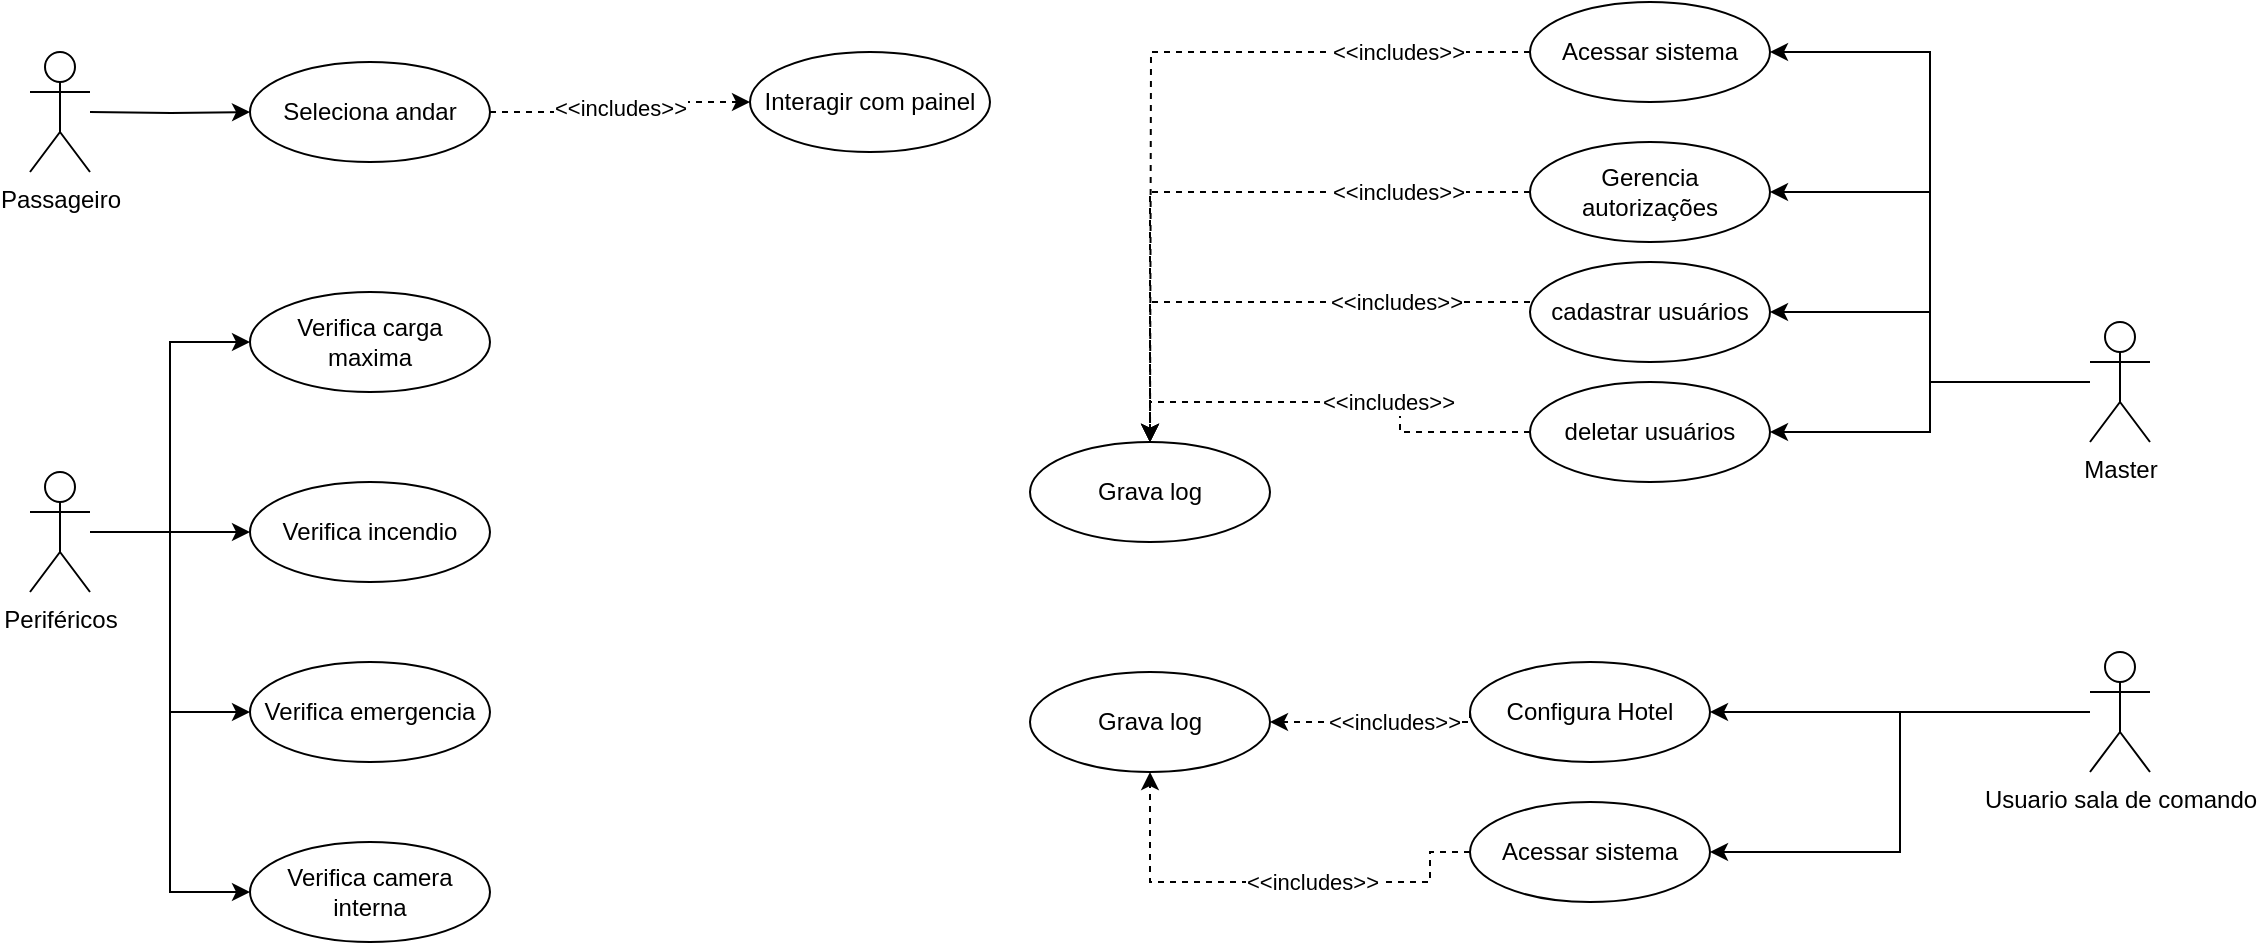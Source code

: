 <mxfile version="20.5.3" type="device"><diagram id="ZpApoomjjT1UuwrIiSDe" name="Page-1"><mxGraphModel dx="1422" dy="786" grid="1" gridSize="10" guides="1" tooltips="1" connect="1" arrows="1" fold="1" page="1" pageScale="1" pageWidth="827" pageHeight="1169" math="0" shadow="0"><root><mxCell id="0"/><mxCell id="1" parent="0"/><mxCell id="3NFry7N0KiINuGVEOu8F-45" style="edgeStyle=orthogonalEdgeStyle;rounded=0;orthogonalLoop=1;jettySize=auto;html=1;entryX=0;entryY=0.5;entryDx=0;entryDy=0;" parent="1" target="3NFry7N0KiINuGVEOu8F-51" edge="1"><mxGeometry relative="1" as="geometry"><mxPoint x="150" y="95" as="targetPoint"/><mxPoint x="70" y="95" as="sourcePoint"/></mxGeometry></mxCell><mxCell id="3NFry7N0KiINuGVEOu8F-46" value="Passageiro" style="shape=umlActor;verticalLabelPosition=bottom;verticalAlign=top;html=1;outlineConnect=0;" parent="1" vertex="1"><mxGeometry x="40" y="65" width="30" height="60" as="geometry"/></mxCell><mxCell id="3NFry7N0KiINuGVEOu8F-47" style="edgeStyle=orthogonalEdgeStyle;shape=connector;rounded=0;orthogonalLoop=1;jettySize=auto;html=1;entryX=1;entryY=0.5;entryDx=0;entryDy=0;labelBackgroundColor=default;strokeColor=default;fontFamily=Helvetica;fontSize=11;fontColor=default;endArrow=classic;" parent="1" source="3NFry7N0KiINuGVEOu8F-50" target="3NFry7N0KiINuGVEOu8F-52" edge="1"><mxGeometry relative="1" as="geometry"/></mxCell><mxCell id="3NFry7N0KiINuGVEOu8F-48" style="edgeStyle=orthogonalEdgeStyle;shape=connector;rounded=0;orthogonalLoop=1;jettySize=auto;html=1;entryX=1;entryY=0.5;entryDx=0;entryDy=0;labelBackgroundColor=default;strokeColor=default;fontFamily=Helvetica;fontSize=11;fontColor=default;endArrow=classic;" parent="1" source="3NFry7N0KiINuGVEOu8F-50" target="3NFry7N0KiINuGVEOu8F-57" edge="1"><mxGeometry relative="1" as="geometry"/></mxCell><mxCell id="3NFry7N0KiINuGVEOu8F-49" style="edgeStyle=orthogonalEdgeStyle;rounded=0;orthogonalLoop=1;jettySize=auto;html=1;entryX=1;entryY=0.5;entryDx=0;entryDy=0;" parent="1" source="3NFry7N0KiINuGVEOu8F-50" target="3NFry7N0KiINuGVEOu8F-73" edge="1"><mxGeometry relative="1" as="geometry"/></mxCell><mxCell id="3NFry7N0KiINuGVEOu8F-80" style="edgeStyle=orthogonalEdgeStyle;rounded=0;orthogonalLoop=1;jettySize=auto;html=1;entryX=1;entryY=0.5;entryDx=0;entryDy=0;" parent="1" source="3NFry7N0KiINuGVEOu8F-50" target="3NFry7N0KiINuGVEOu8F-78" edge="1"><mxGeometry relative="1" as="geometry"/></mxCell><mxCell id="3NFry7N0KiINuGVEOu8F-50" value="Master" style="shape=umlActor;verticalLabelPosition=bottom;verticalAlign=top;html=1;outlineConnect=0;" parent="1" vertex="1"><mxGeometry x="1070" y="200" width="30" height="60" as="geometry"/></mxCell><mxCell id="3NFry7N0KiINuGVEOu8F-51" value="Seleciona andar" style="ellipse;whiteSpace=wrap;html=1;" parent="1" vertex="1"><mxGeometry x="150" y="70" width="120" height="50" as="geometry"/></mxCell><mxCell id="3NFry7N0KiINuGVEOu8F-52" value="Gerencia autorizações" style="ellipse;whiteSpace=wrap;html=1;" parent="1" vertex="1"><mxGeometry x="790" y="110" width="120" height="50" as="geometry"/></mxCell><mxCell id="3NFry7N0KiINuGVEOu8F-53" value="Grava log" style="ellipse;whiteSpace=wrap;html=1;" parent="1" vertex="1"><mxGeometry x="540" y="260" width="120" height="50" as="geometry"/></mxCell><mxCell id="3NFry7N0KiINuGVEOu8F-54" style="edgeStyle=orthogonalEdgeStyle;rounded=0;orthogonalLoop=1;jettySize=auto;html=1;entryX=1;entryY=0.5;entryDx=0;entryDy=0;" parent="1" source="3NFry7N0KiINuGVEOu8F-56" target="3NFry7N0KiINuGVEOu8F-67" edge="1"><mxGeometry relative="1" as="geometry"/></mxCell><mxCell id="3NFry7N0KiINuGVEOu8F-55" style="edgeStyle=orthogonalEdgeStyle;rounded=0;orthogonalLoop=1;jettySize=auto;html=1;entryX=1;entryY=0.5;entryDx=0;entryDy=0;" parent="1" source="3NFry7N0KiINuGVEOu8F-56" target="3NFry7N0KiINuGVEOu8F-75" edge="1"><mxGeometry relative="1" as="geometry"/></mxCell><mxCell id="3NFry7N0KiINuGVEOu8F-56" value="Usuario sala de comando" style="shape=umlActor;verticalLabelPosition=bottom;verticalAlign=top;html=1;outlineConnect=0;" parent="1" vertex="1"><mxGeometry x="1070" y="365" width="30" height="60" as="geometry"/></mxCell><mxCell id="3NFry7N0KiINuGVEOu8F-57" value="cadastrar usuários" style="ellipse;whiteSpace=wrap;html=1;" parent="1" vertex="1"><mxGeometry x="790" y="170" width="120" height="50" as="geometry"/></mxCell><mxCell id="3NFry7N0KiINuGVEOu8F-58" value="Interagir com painel" style="ellipse;whiteSpace=wrap;html=1;" parent="1" vertex="1"><mxGeometry x="400" y="65" width="120" height="50" as="geometry"/></mxCell><mxCell id="3NFry7N0KiINuGVEOu8F-59" value="&amp;lt;&amp;lt;includes&amp;gt;&amp;gt;" style="edgeStyle=orthogonalEdgeStyle;rounded=0;orthogonalLoop=1;jettySize=auto;html=1;dashed=1;exitX=1;exitY=0.5;exitDx=0;exitDy=0;entryX=0;entryY=0.5;entryDx=0;entryDy=0;" parent="1" source="3NFry7N0KiINuGVEOu8F-51" target="3NFry7N0KiINuGVEOu8F-58" edge="1"><mxGeometry relative="1" as="geometry"><mxPoint x="210" y="120" as="sourcePoint"/><mxPoint x="320" y="80.0" as="targetPoint"/></mxGeometry></mxCell><mxCell id="3NFry7N0KiINuGVEOu8F-60" value="&amp;lt;&amp;lt;includes&amp;gt;&amp;gt;" style="edgeStyle=orthogonalEdgeStyle;rounded=0;orthogonalLoop=1;jettySize=auto;html=1;dashed=1;exitX=0;exitY=0.5;exitDx=0;exitDy=0;entryX=0.5;entryY=0;entryDx=0;entryDy=0;" parent="1" source="3NFry7N0KiINuGVEOu8F-52" target="3NFry7N0KiINuGVEOu8F-53" edge="1"><mxGeometry x="-0.582" relative="1" as="geometry"><mxPoint x="839.5" y="-160" as="sourcePoint"/><mxPoint x="839.5" y="-260" as="targetPoint"/><mxPoint as="offset"/></mxGeometry></mxCell><mxCell id="3NFry7N0KiINuGVEOu8F-61" value="&amp;lt;&amp;lt;includes&amp;gt;&amp;gt;" style="edgeStyle=orthogonalEdgeStyle;rounded=0;orthogonalLoop=1;jettySize=auto;html=1;dashed=1;exitX=0;exitY=0.4;exitDx=0;exitDy=0;entryX=0.5;entryY=0;entryDx=0;entryDy=0;exitPerimeter=0;" parent="1" source="3NFry7N0KiINuGVEOu8F-57" target="3NFry7N0KiINuGVEOu8F-53" edge="1"><mxGeometry x="-0.481" relative="1" as="geometry"><mxPoint x="770" y="-65" as="sourcePoint"/><mxPoint x="530" y="60" as="targetPoint"/><mxPoint as="offset"/></mxGeometry></mxCell><mxCell id="3NFry7N0KiINuGVEOu8F-62" style="edgeStyle=orthogonalEdgeStyle;rounded=0;orthogonalLoop=1;jettySize=auto;html=1;entryX=0;entryY=0.5;entryDx=0;entryDy=0;" parent="1" source="3NFry7N0KiINuGVEOu8F-66" target="3NFry7N0KiINuGVEOu8F-69" edge="1"><mxGeometry relative="1" as="geometry"/></mxCell><mxCell id="3NFry7N0KiINuGVEOu8F-63" style="edgeStyle=orthogonalEdgeStyle;rounded=0;orthogonalLoop=1;jettySize=auto;html=1;entryX=0;entryY=0.5;entryDx=0;entryDy=0;" parent="1" source="3NFry7N0KiINuGVEOu8F-66" target="3NFry7N0KiINuGVEOu8F-70" edge="1"><mxGeometry relative="1" as="geometry"><Array as="points"><mxPoint x="110" y="305"/><mxPoint x="110" y="395"/></Array></mxGeometry></mxCell><mxCell id="3NFry7N0KiINuGVEOu8F-64" style="edgeStyle=orthogonalEdgeStyle;rounded=0;orthogonalLoop=1;jettySize=auto;html=1;entryX=0;entryY=0.5;entryDx=0;entryDy=0;" parent="1" source="3NFry7N0KiINuGVEOu8F-66" target="3NFry7N0KiINuGVEOu8F-68" edge="1"><mxGeometry relative="1" as="geometry"/></mxCell><mxCell id="3NFry7N0KiINuGVEOu8F-65" style="edgeStyle=orthogonalEdgeStyle;rounded=0;orthogonalLoop=1;jettySize=auto;html=1;entryX=0;entryY=0.5;entryDx=0;entryDy=0;" parent="1" source="3NFry7N0KiINuGVEOu8F-66" target="3NFry7N0KiINuGVEOu8F-77" edge="1"><mxGeometry relative="1" as="geometry"/></mxCell><mxCell id="3NFry7N0KiINuGVEOu8F-66" value="Periféricos" style="shape=umlActor;verticalLabelPosition=bottom;verticalAlign=top;html=1;outlineConnect=0;" parent="1" vertex="1"><mxGeometry x="40" y="275" width="30" height="60" as="geometry"/></mxCell><mxCell id="3NFry7N0KiINuGVEOu8F-67" value="Configura Hotel" style="ellipse;whiteSpace=wrap;html=1;" parent="1" vertex="1"><mxGeometry x="760" y="370" width="120" height="50" as="geometry"/></mxCell><mxCell id="3NFry7N0KiINuGVEOu8F-68" value="Verifica carga maxima" style="ellipse;whiteSpace=wrap;html=1;" parent="1" vertex="1"><mxGeometry x="150" y="185" width="120" height="50" as="geometry"/></mxCell><mxCell id="3NFry7N0KiINuGVEOu8F-69" value="Verifica incendio" style="ellipse;whiteSpace=wrap;html=1;" parent="1" vertex="1"><mxGeometry x="150" y="280" width="120" height="50" as="geometry"/></mxCell><mxCell id="3NFry7N0KiINuGVEOu8F-70" value="Verifica emergencia" style="ellipse;whiteSpace=wrap;html=1;" parent="1" vertex="1"><mxGeometry x="150" y="370" width="120" height="50" as="geometry"/></mxCell><mxCell id="3NFry7N0KiINuGVEOu8F-71" value="Grava log" style="ellipse;whiteSpace=wrap;html=1;" parent="1" vertex="1"><mxGeometry x="540" y="375" width="120" height="50" as="geometry"/></mxCell><mxCell id="3NFry7N0KiINuGVEOu8F-72" value="&amp;lt;&amp;lt;includes&amp;gt;&amp;gt;" style="edgeStyle=orthogonalEdgeStyle;rounded=0;orthogonalLoop=1;jettySize=auto;html=1;dashed=1;exitX=0;exitY=0.5;exitDx=0;exitDy=0;entryX=1;entryY=0.5;entryDx=0;entryDy=0;" parent="1" source="3NFry7N0KiINuGVEOu8F-67" target="3NFry7N0KiINuGVEOu8F-71" edge="1"><mxGeometry x="-0.187" relative="1" as="geometry"><mxPoint x="730" y="450" as="sourcePoint"/><mxPoint x="600" y="400" as="targetPoint"/><Array as="points"><mxPoint x="760" y="400"/></Array><mxPoint x="-1" as="offset"/></mxGeometry></mxCell><mxCell id="3NFry7N0KiINuGVEOu8F-73" value="Acessar sistema" style="ellipse;whiteSpace=wrap;html=1;" parent="1" vertex="1"><mxGeometry x="790" y="40" width="120" height="50" as="geometry"/></mxCell><mxCell id="3NFry7N0KiINuGVEOu8F-74" value="&amp;lt;&amp;lt;includes&amp;gt;&amp;gt;" style="edgeStyle=orthogonalEdgeStyle;rounded=0;orthogonalLoop=1;jettySize=auto;html=1;dashed=1;exitX=0;exitY=0.5;exitDx=0;exitDy=0;" parent="1" source="3NFry7N0KiINuGVEOu8F-73" edge="1"><mxGeometry x="-0.654" relative="1" as="geometry"><mxPoint x="800" y="85" as="sourcePoint"/><mxPoint x="600" y="260" as="targetPoint"/><mxPoint as="offset"/></mxGeometry></mxCell><mxCell id="3NFry7N0KiINuGVEOu8F-75" value="Acessar sistema" style="ellipse;whiteSpace=wrap;html=1;" parent="1" vertex="1"><mxGeometry x="760" y="440" width="120" height="50" as="geometry"/></mxCell><mxCell id="3NFry7N0KiINuGVEOu8F-76" value="&amp;lt;&amp;lt;includes&amp;gt;&amp;gt;" style="edgeStyle=orthogonalEdgeStyle;rounded=0;orthogonalLoop=1;jettySize=auto;html=1;dashed=1;exitX=0;exitY=0.5;exitDx=0;exitDy=0;entryX=0.5;entryY=1;entryDx=0;entryDy=0;" parent="1" source="3NFry7N0KiINuGVEOu8F-75" target="3NFry7N0KiINuGVEOu8F-71" edge="1"><mxGeometry x="-0.187" relative="1" as="geometry"><mxPoint x="770" y="405" as="sourcePoint"/><mxPoint x="670" y="410" as="targetPoint"/><Array as="points"><mxPoint x="740" y="465"/><mxPoint x="740" y="480"/><mxPoint x="600" y="480"/></Array><mxPoint x="-1" as="offset"/></mxGeometry></mxCell><mxCell id="3NFry7N0KiINuGVEOu8F-77" value="Verifica camera interna" style="ellipse;whiteSpace=wrap;html=1;" parent="1" vertex="1"><mxGeometry x="150" y="460" width="120" height="50" as="geometry"/></mxCell><mxCell id="3NFry7N0KiINuGVEOu8F-78" value="deletar usuários" style="ellipse;whiteSpace=wrap;html=1;" parent="1" vertex="1"><mxGeometry x="790" y="230" width="120" height="50" as="geometry"/></mxCell><mxCell id="3NFry7N0KiINuGVEOu8F-79" value="&amp;lt;&amp;lt;includes&amp;gt;&amp;gt;" style="edgeStyle=orthogonalEdgeStyle;rounded=0;orthogonalLoop=1;jettySize=auto;html=1;dashed=1;exitX=0;exitY=0.5;exitDx=0;exitDy=0;entryX=0.5;entryY=0;entryDx=0;entryDy=0;" parent="1" source="3NFry7N0KiINuGVEOu8F-78" target="3NFry7N0KiINuGVEOu8F-53" edge="1"><mxGeometry x="-0.23" relative="1" as="geometry"><mxPoint x="780.0" y="250" as="sourcePoint"/><mxPoint x="600" y="255" as="targetPoint"/><mxPoint as="offset"/></mxGeometry></mxCell></root></mxGraphModel></diagram></mxfile>